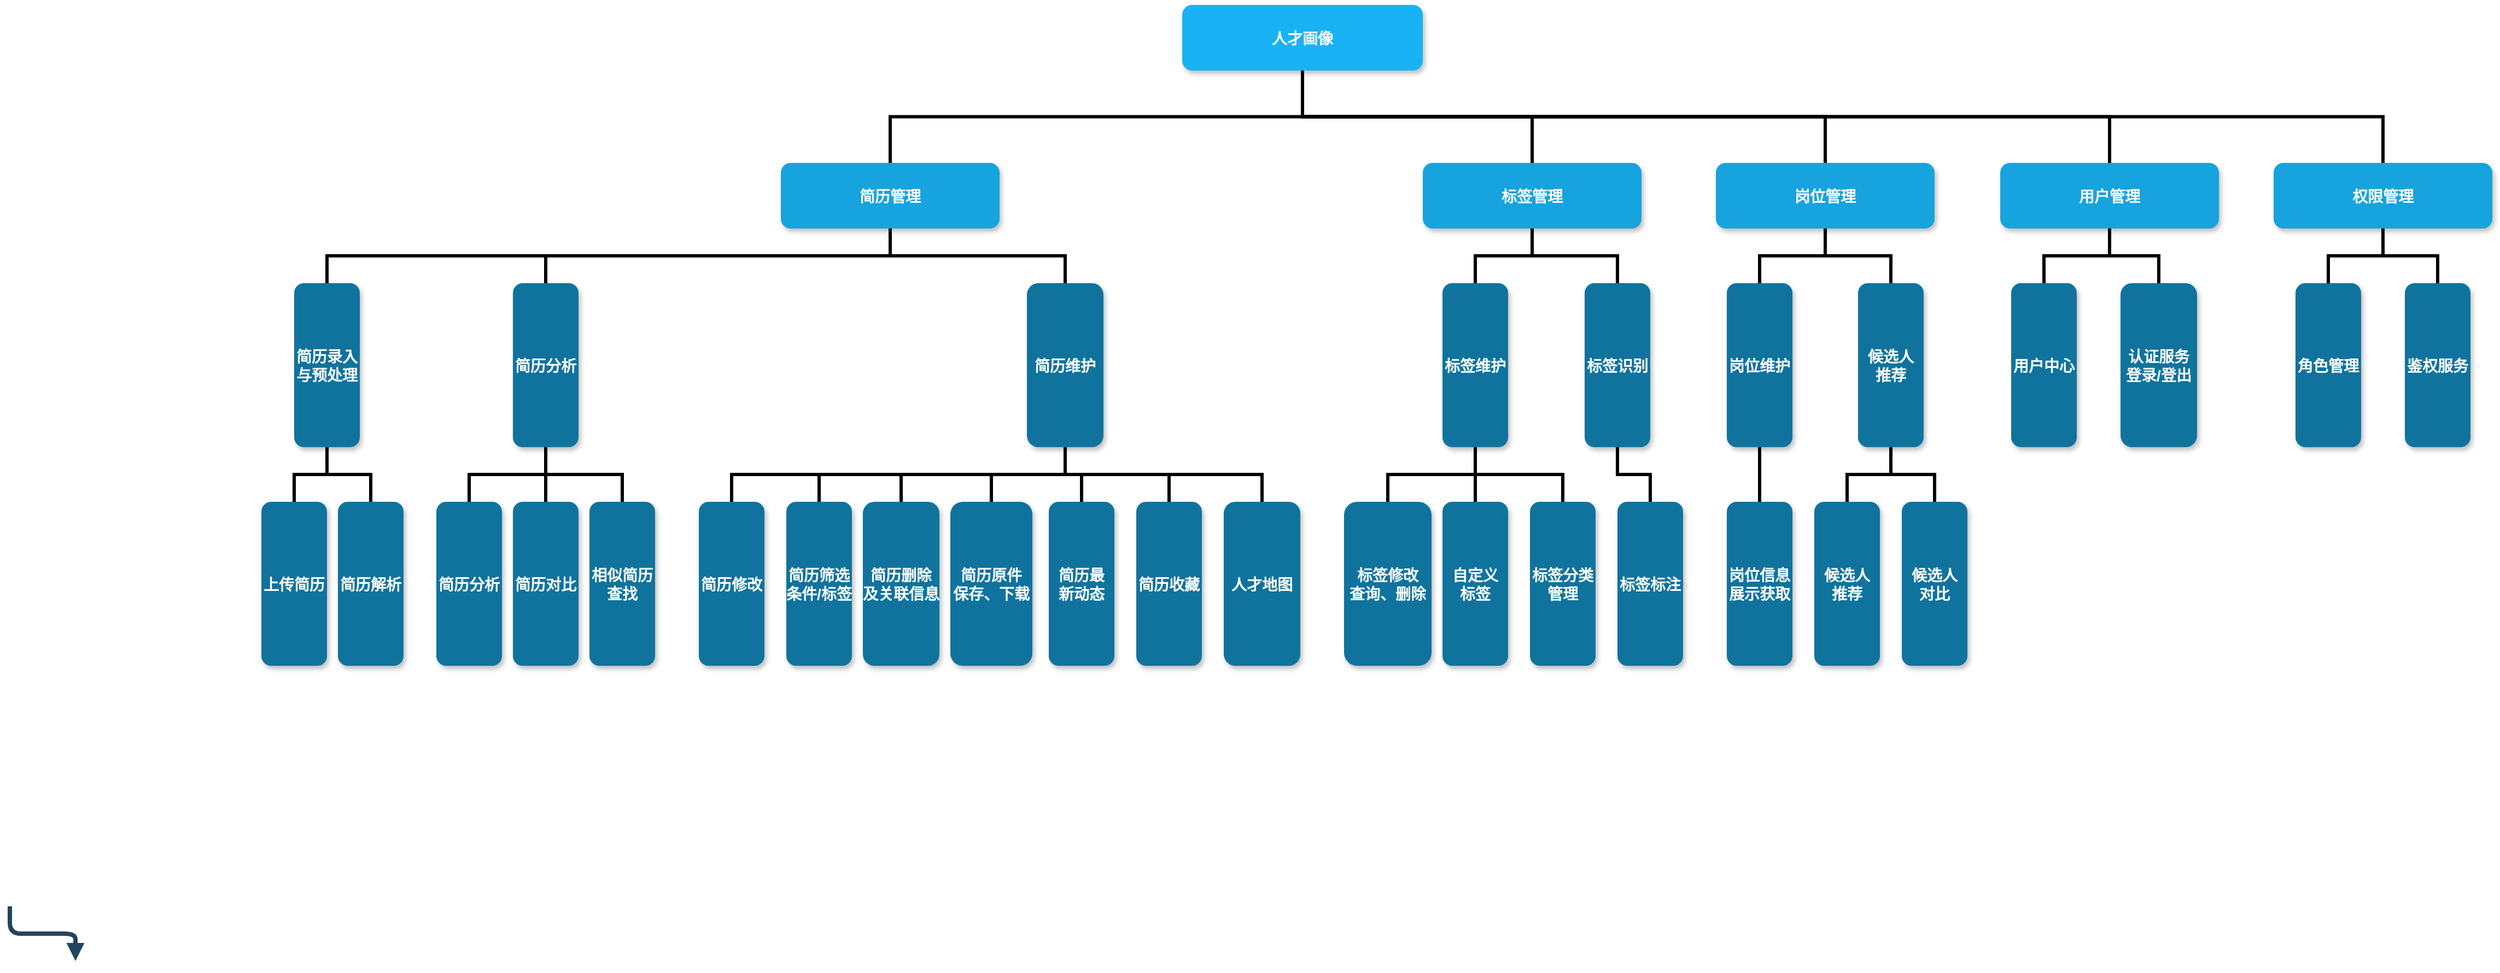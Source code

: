 <mxfile version="26.2.14">
  <diagram name="Page-1" id="97916047-d0de-89f5-080d-49f4d83e522f">
    <mxGraphModel dx="3583.5" dy="780" grid="1" gridSize="10" guides="1" tooltips="1" connect="1" arrows="0" fold="1" page="1" pageScale="1.5" pageWidth="1169" pageHeight="827" background="none" math="0" shadow="0">
      <root>
        <mxCell id="0" />
        <mxCell id="1" parent="0" />
        <mxCell id="3" value="人才画像" style="rounded=1;fillColor=#19B2F5;strokeColor=none;shadow=1;gradientColor=none;fontStyle=1;fontColor=#FFFFFF;fontSize=14;" parent="1" vertex="1">
          <mxGeometry x="662" y="345.5" width="220" height="60" as="geometry" />
        </mxCell>
        <mxCell id="4" value="简历管理" style="rounded=1;fillColor=#17A3DE;strokeColor=none;shadow=1;gradientColor=none;fontStyle=1;fontColor=#FFFFFF;fontSize=14;" parent="1" vertex="1">
          <mxGeometry x="295" y="490" width="200" height="60" as="geometry" />
        </mxCell>
        <mxCell id="5" value="标签管理" style="rounded=1;fillColor=#17A3DE;strokeColor=none;shadow=1;gradientColor=none;fontStyle=1;fontColor=#FFFFFF;fontSize=14;" parent="1" vertex="1">
          <mxGeometry x="882" y="490" width="200" height="60" as="geometry" />
        </mxCell>
        <mxCell id="6" value="岗位管理" style="rounded=1;fillColor=#17A3DE;strokeColor=none;shadow=1;gradientColor=none;fontStyle=1;fontColor=#FFFFFF;fontSize=14;" parent="1" vertex="1">
          <mxGeometry x="1150" y="490" width="200" height="60" as="geometry" />
        </mxCell>
        <mxCell id="2qudW0k3BddcM0rPsx_g-57" value="简历录入&#xa;与预处理" style="rounded=1;fillColor=#10739E;strokeColor=none;shadow=1;gradientColor=none;fontStyle=1;fontColor=#FFFFFF;fontSize=14;" parent="1" vertex="1">
          <mxGeometry x="-150" y="600" width="60" height="150" as="geometry" />
        </mxCell>
        <mxCell id="2qudW0k3BddcM0rPsx_g-58" value="简历维护" style="rounded=1;fillColor=#10739E;strokeColor=none;shadow=1;gradientColor=none;fontStyle=1;fontColor=#FFFFFF;fontSize=14;" parent="1" vertex="1">
          <mxGeometry x="520" y="600" width="70" height="150" as="geometry" />
        </mxCell>
        <mxCell id="2qudW0k3BddcM0rPsx_g-59" value="简历分析" style="rounded=1;fillColor=#10739E;strokeColor=none;shadow=1;gradientColor=none;fontStyle=1;fontColor=#FFFFFF;fontSize=14;" parent="1" vertex="1">
          <mxGeometry x="50" y="600" width="60" height="150" as="geometry" />
        </mxCell>
        <mxCell id="2qudW0k3BddcM0rPsx_g-66" value="上传简历" style="rounded=1;fillColor=#10739E;strokeColor=none;shadow=1;gradientColor=none;fontStyle=1;fontColor=#FFFFFF;fontSize=14;" parent="1" vertex="1">
          <mxGeometry x="-180" y="800" width="60" height="150" as="geometry" />
        </mxCell>
        <mxCell id="2qudW0k3BddcM0rPsx_g-71" value="简历解析" style="rounded=1;fillColor=#10739E;strokeColor=none;shadow=1;gradientColor=none;fontStyle=1;fontColor=#FFFFFF;fontSize=14;" parent="1" vertex="1">
          <mxGeometry x="-110" y="800" width="60" height="150" as="geometry" />
        </mxCell>
        <mxCell id="2qudW0k3BddcM0rPsx_g-74" value="简历修改" style="rounded=1;fillColor=#10739E;strokeColor=none;shadow=1;gradientColor=none;fontStyle=1;fontColor=#FFFFFF;fontSize=14;" parent="1" vertex="1">
          <mxGeometry x="220" y="800" width="60" height="150" as="geometry" />
        </mxCell>
        <mxCell id="2qudW0k3BddcM0rPsx_g-75" value="简历原件&#xa;保存、下载" style="rounded=1;fillColor=#10739E;strokeColor=none;shadow=1;gradientColor=none;fontStyle=1;fontColor=#FFFFFF;fontSize=14;" parent="1" vertex="1">
          <mxGeometry x="450" y="800" width="75" height="150" as="geometry" />
        </mxCell>
        <mxCell id="2qudW0k3BddcM0rPsx_g-76" value="简历分析" style="rounded=1;fillColor=#10739E;strokeColor=none;shadow=1;gradientColor=none;fontStyle=1;fontColor=#FFFFFF;fontSize=14;" parent="1" vertex="1">
          <mxGeometry x="-20" y="800" width="60" height="150" as="geometry" />
        </mxCell>
        <mxCell id="2qudW0k3BddcM0rPsx_g-77" value="简历对比" style="rounded=1;fillColor=#10739E;strokeColor=none;shadow=1;gradientColor=none;fontStyle=1;fontColor=#FFFFFF;fontSize=14;" parent="1" vertex="1">
          <mxGeometry x="50" y="800" width="60" height="150" as="geometry" />
        </mxCell>
        <mxCell id="2qudW0k3BddcM0rPsx_g-78" value="相似简历&#xa;查找" style="rounded=1;fillColor=#10739E;strokeColor=none;shadow=1;gradientColor=none;fontStyle=1;fontColor=#FFFFFF;fontSize=14;" parent="1" vertex="1">
          <mxGeometry x="120" y="800" width="60" height="150" as="geometry" />
        </mxCell>
        <mxCell id="2qudW0k3BddcM0rPsx_g-79" value="简历最&#xa;新动态" style="rounded=1;fillColor=#10739E;strokeColor=none;shadow=1;gradientColor=none;fontStyle=1;fontColor=#FFFFFF;fontSize=14;" parent="1" vertex="1">
          <mxGeometry x="540" y="800" width="60" height="150" as="geometry" />
        </mxCell>
        <mxCell id="2qudW0k3BddcM0rPsx_g-80" value="标签维护" style="rounded=1;fillColor=#10739E;strokeColor=none;shadow=1;gradientColor=none;fontStyle=1;fontColor=#FFFFFF;fontSize=14;" parent="1" vertex="1">
          <mxGeometry x="900" y="600" width="60" height="150" as="geometry" />
        </mxCell>
        <mxCell id="2qudW0k3BddcM0rPsx_g-81" value="标签识别" style="rounded=1;fillColor=#10739E;strokeColor=none;shadow=1;gradientColor=none;fontStyle=1;fontColor=#FFFFFF;fontSize=14;" parent="1" vertex="1">
          <mxGeometry x="1030" y="600" width="60" height="150" as="geometry" />
        </mxCell>
        <mxCell id="rfwXSd8R2K4kUe_TDnKy-32" value="标签修改&#xa;查询、删除" style="rounded=1;fillColor=#10739E;strokeColor=none;shadow=1;gradientColor=none;fontStyle=1;fontColor=#FFFFFF;fontSize=14;" parent="1" vertex="1">
          <mxGeometry x="810" y="800" width="80" height="150" as="geometry" />
        </mxCell>
        <mxCell id="DPMBzTdwvEPGe0tXg3xc-124" style="edgeStyle=orthogonalEdgeStyle;rounded=0;orthogonalLoop=1;jettySize=auto;html=1;exitX=0.5;exitY=0;exitDx=0;exitDy=0;entryX=0.5;entryY=1;entryDx=0;entryDy=0;endArrow=none;startFill=0;strokeWidth=3;" parent="1" source="rfwXSd8R2K4kUe_TDnKy-33" target="2qudW0k3BddcM0rPsx_g-80" edge="1">
          <mxGeometry relative="1" as="geometry" />
        </mxCell>
        <mxCell id="rfwXSd8R2K4kUe_TDnKy-33" value="标签分类&#xa;管理" style="rounded=1;fillColor=#10739E;strokeColor=none;shadow=1;gradientColor=none;fontStyle=1;fontColor=#FFFFFF;fontSize=14;" parent="1" vertex="1">
          <mxGeometry x="980" y="800" width="60" height="150" as="geometry" />
        </mxCell>
        <mxCell id="rfwXSd8R2K4kUe_TDnKy-34" value="自定义&#xa;标签" style="rounded=1;fillColor=#10739E;strokeColor=none;shadow=1;gradientColor=none;fontStyle=1;fontColor=#FFFFFF;fontSize=14;" parent="1" vertex="1">
          <mxGeometry x="900" y="800" width="60" height="150" as="geometry" />
        </mxCell>
        <mxCell id="DPMBzTdwvEPGe0tXg3xc-125" style="edgeStyle=orthogonalEdgeStyle;rounded=0;orthogonalLoop=1;jettySize=auto;html=1;exitX=0.5;exitY=0;exitDx=0;exitDy=0;entryX=0.5;entryY=1;entryDx=0;entryDy=0;endArrow=none;startFill=0;strokeWidth=3;" parent="1" source="rfwXSd8R2K4kUe_TDnKy-35" target="2qudW0k3BddcM0rPsx_g-81" edge="1">
          <mxGeometry relative="1" as="geometry" />
        </mxCell>
        <mxCell id="rfwXSd8R2K4kUe_TDnKy-35" value="标签标注" style="rounded=1;fillColor=#10739E;strokeColor=none;shadow=1;gradientColor=none;fontStyle=1;fontColor=#FFFFFF;fontSize=14;" parent="1" vertex="1">
          <mxGeometry x="1060" y="800" width="60" height="150" as="geometry" />
        </mxCell>
        <mxCell id="rfwXSd8R2K4kUe_TDnKy-36" value="岗位维护" style="rounded=1;fillColor=#10739E;strokeColor=none;shadow=1;gradientColor=none;fontStyle=1;fontColor=#FFFFFF;fontSize=14;" parent="1" vertex="1">
          <mxGeometry x="1160" y="600" width="60" height="150" as="geometry" />
        </mxCell>
        <mxCell id="DPMBzTdwvEPGe0tXg3xc-79" style="edgeStyle=orthogonalEdgeStyle;rounded=0;orthogonalLoop=1;jettySize=auto;html=1;exitX=0.5;exitY=0;exitDx=0;exitDy=0;entryX=0.5;entryY=1;entryDx=0;entryDy=0;strokeColor=default;endArrow=none;startFill=0;strokeWidth=3;" parent="1" source="rfwXSd8R2K4kUe_TDnKy-37" target="6" edge="1">
          <mxGeometry relative="1" as="geometry" />
        </mxCell>
        <mxCell id="rfwXSd8R2K4kUe_TDnKy-37" value="候选人&#xa;推荐" style="rounded=1;fillColor=#10739E;strokeColor=none;shadow=1;gradientColor=none;fontStyle=1;fontColor=#FFFFFF;fontSize=14;" parent="1" vertex="1">
          <mxGeometry x="1280" y="600" width="60" height="150" as="geometry" />
        </mxCell>
        <mxCell id="rfwXSd8R2K4kUe_TDnKy-38" value="岗位信息&#xa;展示获取" style="rounded=1;fillColor=#10739E;strokeColor=none;shadow=1;gradientColor=none;fontStyle=1;fontColor=#FFFFFF;fontSize=14;" parent="1" vertex="1">
          <mxGeometry x="1160" y="800" width="60" height="150" as="geometry" />
        </mxCell>
        <mxCell id="rfwXSd8R2K4kUe_TDnKy-39" value="候选人&#xa;推荐" style="rounded=1;fillColor=#10739E;strokeColor=none;shadow=1;gradientColor=none;fontStyle=1;fontColor=#FFFFFF;fontSize=14;" parent="1" vertex="1">
          <mxGeometry x="1240" y="800" width="60" height="150" as="geometry" />
        </mxCell>
        <mxCell id="rfwXSd8R2K4kUe_TDnKy-41" value="简历收藏" style="rounded=1;fillColor=#10739E;strokeColor=none;shadow=1;gradientColor=none;fontStyle=1;fontColor=#FFFFFF;fontSize=14;" parent="1" vertex="1">
          <mxGeometry x="620" y="800" width="60" height="150" as="geometry" />
        </mxCell>
        <mxCell id="14uKI-w8L33Bqb326WSC-32" value="简历筛选&#xa;条件/标签" style="rounded=1;fillColor=#10739E;strokeColor=none;shadow=1;gradientColor=none;fontStyle=1;fontColor=#FFFFFF;fontSize=14;" parent="1" vertex="1">
          <mxGeometry x="300" y="800" width="60" height="150" as="geometry" />
        </mxCell>
        <mxCell id="14uKI-w8L33Bqb326WSC-33" value="简历删除&#xa;及关联信息" style="rounded=1;fillColor=#10739E;strokeColor=none;shadow=1;gradientColor=none;fontStyle=1;fontColor=#FFFFFF;fontSize=14;" parent="1" vertex="1">
          <mxGeometry x="370" y="800" width="70" height="150" as="geometry" />
        </mxCell>
        <mxCell id="14uKI-w8L33Bqb326WSC-36" value="候选人&#xa;对比" style="rounded=1;fillColor=#10739E;strokeColor=none;shadow=1;gradientColor=none;fontStyle=1;fontColor=#FFFFFF;fontSize=14;" parent="1" vertex="1">
          <mxGeometry x="1320" y="800" width="60" height="150" as="geometry" />
        </mxCell>
        <mxCell id="14uKI-w8L33Bqb326WSC-37" value="人才地图" style="rounded=1;fillColor=#10739E;strokeColor=none;shadow=1;gradientColor=none;fontStyle=1;fontColor=#FFFFFF;fontSize=14;" parent="1" vertex="1">
          <mxGeometry x="700" y="800" width="70" height="150" as="geometry" />
        </mxCell>
        <mxCell id="DPMBzTdwvEPGe0tXg3xc-32" value="用户管理" style="rounded=1;fillColor=#17A3DE;strokeColor=none;shadow=1;gradientColor=none;fontStyle=1;fontColor=#FFFFFF;fontSize=14;" parent="1" vertex="1">
          <mxGeometry x="1410" y="490" width="200" height="60" as="geometry" />
        </mxCell>
        <mxCell id="DPMBzTdwvEPGe0tXg3xc-33" value="权限管理" style="rounded=1;fillColor=#17A3DE;strokeColor=none;shadow=1;gradientColor=none;fontStyle=1;fontColor=#FFFFFF;fontSize=14;" parent="1" vertex="1">
          <mxGeometry x="1660" y="490" width="200" height="60" as="geometry" />
        </mxCell>
        <mxCell id="DPMBzTdwvEPGe0tXg3xc-34" value="用户中心" style="rounded=1;fillColor=#10739E;strokeColor=none;shadow=1;gradientColor=none;fontStyle=1;fontColor=#FFFFFF;fontSize=14;" parent="1" vertex="1">
          <mxGeometry x="1420" y="600" width="60" height="150" as="geometry" />
        </mxCell>
        <mxCell id="DPMBzTdwvEPGe0tXg3xc-35" value="认证服务&#xa;登录/登出" style="rounded=1;fillColor=#10739E;strokeColor=none;shadow=1;gradientColor=none;fontStyle=1;fontColor=#FFFFFF;fontSize=14;" parent="1" vertex="1">
          <mxGeometry x="1520" y="600" width="70" height="150" as="geometry" />
        </mxCell>
        <mxCell id="DPMBzTdwvEPGe0tXg3xc-36" value="角色管理" style="rounded=1;fillColor=#10739E;strokeColor=none;shadow=1;gradientColor=none;fontStyle=1;fontColor=#FFFFFF;fontSize=14;" parent="1" vertex="1">
          <mxGeometry x="1680" y="600" width="60" height="150" as="geometry" />
        </mxCell>
        <mxCell id="DPMBzTdwvEPGe0tXg3xc-37" value="鉴权服务" style="rounded=1;fillColor=#10739E;strokeColor=none;shadow=1;gradientColor=none;fontStyle=1;fontColor=#FFFFFF;fontSize=14;" parent="1" vertex="1">
          <mxGeometry x="1780" y="600" width="60" height="150" as="geometry" />
        </mxCell>
        <mxCell id="DPMBzTdwvEPGe0tXg3xc-54" value="" style="edgeStyle=elbowEdgeStyle;elbow=vertical;strokeWidth=4;endArrow=block;endFill=1;fontStyle=1;strokeColor=#23445D;entryX=0.5;entryY=0;entryDx=0;entryDy=0;exitX=0.5;exitY=1;exitDx=0;exitDy=0;" parent="1" edge="1">
          <mxGeometry x="62" y="195.5" width="100" height="100" as="geometry">
            <mxPoint x="-410" y="1170" as="sourcePoint" />
            <mxPoint x="-350" y="1220" as="targetPoint" />
          </mxGeometry>
        </mxCell>
        <mxCell id="DPMBzTdwvEPGe0tXg3xc-91" style="edgeStyle=orthogonalEdgeStyle;rounded=0;orthogonalLoop=1;jettySize=auto;html=1;exitX=0.5;exitY=0;exitDx=0;exitDy=0;strokeColor=default;endArrow=none;startFill=0;strokeWidth=3;entryX=0.5;entryY=1;entryDx=0;entryDy=0;" parent="1" source="4" target="3" edge="1">
          <mxGeometry relative="1" as="geometry">
            <mxPoint x="1330" y="320" as="sourcePoint" />
            <mxPoint x="1110" y="330" as="targetPoint" />
          </mxGeometry>
        </mxCell>
        <mxCell id="DPMBzTdwvEPGe0tXg3xc-92" style="edgeStyle=orthogonalEdgeStyle;rounded=0;orthogonalLoop=1;jettySize=auto;html=1;exitX=0.5;exitY=0;exitDx=0;exitDy=0;entryX=0.5;entryY=1;entryDx=0;entryDy=0;strokeColor=default;endArrow=none;startFill=0;strokeWidth=3;" parent="1" source="rfwXSd8R2K4kUe_TDnKy-32" target="2qudW0k3BddcM0rPsx_g-80" edge="1">
          <mxGeometry relative="1" as="geometry">
            <mxPoint x="880" y="710" as="sourcePoint" />
            <mxPoint x="820" y="660" as="targetPoint" />
          </mxGeometry>
        </mxCell>
        <mxCell id="DPMBzTdwvEPGe0tXg3xc-93" style="edgeStyle=orthogonalEdgeStyle;rounded=0;orthogonalLoop=1;jettySize=auto;html=1;exitX=0.5;exitY=0;exitDx=0;exitDy=0;strokeColor=default;endArrow=none;startFill=0;strokeWidth=3;" parent="1" source="2qudW0k3BddcM0rPsx_g-66" target="2qudW0k3BddcM0rPsx_g-57" edge="1">
          <mxGeometry relative="1" as="geometry">
            <mxPoint x="-170" y="749.5" as="sourcePoint" />
            <mxPoint x="-230" y="699.5" as="targetPoint" />
          </mxGeometry>
        </mxCell>
        <mxCell id="DPMBzTdwvEPGe0tXg3xc-94" style="edgeStyle=orthogonalEdgeStyle;rounded=0;orthogonalLoop=1;jettySize=auto;html=1;exitX=0.5;exitY=0;exitDx=0;exitDy=0;strokeColor=default;endArrow=none;startFill=0;strokeWidth=3;entryX=0.5;entryY=1;entryDx=0;entryDy=0;" parent="1" source="5" target="3" edge="1">
          <mxGeometry relative="1" as="geometry">
            <mxPoint x="405" y="500" as="sourcePoint" />
            <mxPoint x="782" y="416" as="targetPoint" />
          </mxGeometry>
        </mxCell>
        <mxCell id="DPMBzTdwvEPGe0tXg3xc-95" style="edgeStyle=orthogonalEdgeStyle;rounded=0;orthogonalLoop=1;jettySize=auto;html=1;exitX=0.5;exitY=0;exitDx=0;exitDy=0;strokeColor=default;endArrow=none;startFill=0;strokeWidth=3;entryX=0.5;entryY=1;entryDx=0;entryDy=0;" parent="1" source="6" target="3" edge="1">
          <mxGeometry relative="1" as="geometry">
            <mxPoint x="415" y="510" as="sourcePoint" />
            <mxPoint x="792" y="426" as="targetPoint" />
          </mxGeometry>
        </mxCell>
        <mxCell id="DPMBzTdwvEPGe0tXg3xc-96" style="edgeStyle=orthogonalEdgeStyle;rounded=0;orthogonalLoop=1;jettySize=auto;html=1;exitX=0.5;exitY=0;exitDx=0;exitDy=0;strokeColor=default;endArrow=none;startFill=0;strokeWidth=3;entryX=0.5;entryY=1;entryDx=0;entryDy=0;" parent="1" source="DPMBzTdwvEPGe0tXg3xc-32" target="3" edge="1">
          <mxGeometry relative="1" as="geometry">
            <mxPoint x="1260" y="500" as="sourcePoint" />
            <mxPoint x="782" y="416" as="targetPoint" />
          </mxGeometry>
        </mxCell>
        <mxCell id="DPMBzTdwvEPGe0tXg3xc-97" style="edgeStyle=orthogonalEdgeStyle;rounded=0;orthogonalLoop=1;jettySize=auto;html=1;exitX=0.5;exitY=0;exitDx=0;exitDy=0;strokeColor=default;endArrow=none;startFill=0;strokeWidth=3;entryX=0.5;entryY=1;entryDx=0;entryDy=0;" parent="1" source="DPMBzTdwvEPGe0tXg3xc-33" target="3" edge="1">
          <mxGeometry relative="1" as="geometry">
            <mxPoint x="1520" y="500" as="sourcePoint" />
            <mxPoint x="782" y="416" as="targetPoint" />
          </mxGeometry>
        </mxCell>
        <mxCell id="DPMBzTdwvEPGe0tXg3xc-100" style="edgeStyle=orthogonalEdgeStyle;rounded=0;orthogonalLoop=1;jettySize=auto;html=1;exitX=0.5;exitY=0;exitDx=0;exitDy=0;strokeColor=default;endArrow=none;startFill=0;strokeWidth=3;entryX=0.5;entryY=1;entryDx=0;entryDy=0;" parent="1" source="2qudW0k3BddcM0rPsx_g-57" target="4" edge="1">
          <mxGeometry relative="1" as="geometry">
            <mxPoint x="405" y="500" as="sourcePoint" />
            <mxPoint x="782" y="416" as="targetPoint" />
          </mxGeometry>
        </mxCell>
        <mxCell id="DPMBzTdwvEPGe0tXg3xc-102" style="edgeStyle=orthogonalEdgeStyle;rounded=0;orthogonalLoop=1;jettySize=auto;html=1;exitX=0.5;exitY=0;exitDx=0;exitDy=0;strokeColor=default;endArrow=none;startFill=0;strokeWidth=3;entryX=0.5;entryY=1;entryDx=0;entryDy=0;" parent="1" source="2qudW0k3BddcM0rPsx_g-59" target="4" edge="1">
          <mxGeometry relative="1" as="geometry">
            <mxPoint x="-110" y="610" as="sourcePoint" />
            <mxPoint x="405" y="560" as="targetPoint" />
          </mxGeometry>
        </mxCell>
        <mxCell id="DPMBzTdwvEPGe0tXg3xc-103" style="edgeStyle=orthogonalEdgeStyle;rounded=0;orthogonalLoop=1;jettySize=auto;html=1;exitX=0.5;exitY=0;exitDx=0;exitDy=0;strokeColor=default;endArrow=none;startFill=0;strokeWidth=3;entryX=0.5;entryY=1;entryDx=0;entryDy=0;" parent="1" source="2qudW0k3BddcM0rPsx_g-58" target="4" edge="1">
          <mxGeometry relative="1" as="geometry">
            <mxPoint x="-100" y="620" as="sourcePoint" />
            <mxPoint x="390" y="550" as="targetPoint" />
          </mxGeometry>
        </mxCell>
        <mxCell id="DPMBzTdwvEPGe0tXg3xc-104" style="edgeStyle=orthogonalEdgeStyle;rounded=0;orthogonalLoop=1;jettySize=auto;html=1;exitX=0.5;exitY=0;exitDx=0;exitDy=0;entryX=0.5;entryY=1;entryDx=0;entryDy=0;strokeColor=default;endArrow=none;startFill=0;strokeWidth=3;" parent="1" source="rfwXSd8R2K4kUe_TDnKy-36" target="6" edge="1">
          <mxGeometry relative="1" as="geometry">
            <mxPoint x="1320" y="610" as="sourcePoint" />
            <mxPoint x="1260" y="560" as="targetPoint" />
          </mxGeometry>
        </mxCell>
        <mxCell id="DPMBzTdwvEPGe0tXg3xc-105" style="edgeStyle=orthogonalEdgeStyle;rounded=0;orthogonalLoop=1;jettySize=auto;html=1;entryX=0.5;entryY=1;entryDx=0;entryDy=0;strokeColor=default;endArrow=none;startFill=0;strokeWidth=3;" parent="1" source="2qudW0k3BddcM0rPsx_g-80" target="5" edge="1">
          <mxGeometry relative="1" as="geometry">
            <mxPoint x="1330" y="620" as="sourcePoint" />
            <mxPoint x="1270" y="570" as="targetPoint" />
          </mxGeometry>
        </mxCell>
        <mxCell id="DPMBzTdwvEPGe0tXg3xc-106" style="edgeStyle=orthogonalEdgeStyle;rounded=0;orthogonalLoop=1;jettySize=auto;html=1;entryX=0.5;entryY=1;entryDx=0;entryDy=0;strokeColor=default;endArrow=none;startFill=0;strokeWidth=3;exitX=0.5;exitY=0;exitDx=0;exitDy=0;" parent="1" source="2qudW0k3BddcM0rPsx_g-81" target="5" edge="1">
          <mxGeometry relative="1" as="geometry">
            <mxPoint x="940" y="610" as="sourcePoint" />
            <mxPoint x="992" y="560" as="targetPoint" />
          </mxGeometry>
        </mxCell>
        <mxCell id="DPMBzTdwvEPGe0tXg3xc-107" style="edgeStyle=orthogonalEdgeStyle;rounded=0;orthogonalLoop=1;jettySize=auto;html=1;strokeColor=default;endArrow=none;startFill=0;strokeWidth=3;exitX=0.5;exitY=0;exitDx=0;exitDy=0;" parent="1" source="DPMBzTdwvEPGe0tXg3xc-34" target="DPMBzTdwvEPGe0tXg3xc-32" edge="1">
          <mxGeometry relative="1" as="geometry">
            <mxPoint x="950" y="620" as="sourcePoint" />
            <mxPoint x="1002" y="570" as="targetPoint" />
          </mxGeometry>
        </mxCell>
        <mxCell id="DPMBzTdwvEPGe0tXg3xc-108" style="edgeStyle=orthogonalEdgeStyle;rounded=0;orthogonalLoop=1;jettySize=auto;html=1;strokeColor=default;endArrow=none;startFill=0;strokeWidth=3;exitX=0.5;exitY=0;exitDx=0;exitDy=0;entryX=0.5;entryY=1;entryDx=0;entryDy=0;" parent="1" source="DPMBzTdwvEPGe0tXg3xc-35" target="DPMBzTdwvEPGe0tXg3xc-32" edge="1">
          <mxGeometry relative="1" as="geometry">
            <mxPoint x="1460" y="610" as="sourcePoint" />
            <mxPoint x="1520" y="560" as="targetPoint" />
          </mxGeometry>
        </mxCell>
        <mxCell id="DPMBzTdwvEPGe0tXg3xc-109" style="edgeStyle=orthogonalEdgeStyle;rounded=0;orthogonalLoop=1;jettySize=auto;html=1;strokeColor=default;endArrow=none;startFill=0;strokeWidth=3;exitX=0.5;exitY=0;exitDx=0;exitDy=0;entryX=0.5;entryY=1;entryDx=0;entryDy=0;" parent="1" source="DPMBzTdwvEPGe0tXg3xc-36" target="DPMBzTdwvEPGe0tXg3xc-33" edge="1">
          <mxGeometry relative="1" as="geometry">
            <mxPoint x="1470" y="620" as="sourcePoint" />
            <mxPoint x="1530" y="570" as="targetPoint" />
          </mxGeometry>
        </mxCell>
        <mxCell id="DPMBzTdwvEPGe0tXg3xc-110" style="edgeStyle=orthogonalEdgeStyle;rounded=0;orthogonalLoop=1;jettySize=auto;html=1;strokeColor=default;endArrow=none;startFill=0;strokeWidth=3;exitX=0.5;exitY=0;exitDx=0;exitDy=0;entryX=0.5;entryY=1;entryDx=0;entryDy=0;" parent="1" source="DPMBzTdwvEPGe0tXg3xc-37" target="DPMBzTdwvEPGe0tXg3xc-33" edge="1">
          <mxGeometry relative="1" as="geometry">
            <mxPoint x="1480" y="630" as="sourcePoint" />
            <mxPoint x="1540" y="580" as="targetPoint" />
          </mxGeometry>
        </mxCell>
        <mxCell id="DPMBzTdwvEPGe0tXg3xc-111" style="edgeStyle=orthogonalEdgeStyle;rounded=0;orthogonalLoop=1;jettySize=auto;html=1;exitX=0.5;exitY=0;exitDx=0;exitDy=0;strokeColor=default;endArrow=none;startFill=0;strokeWidth=3;entryX=0.5;entryY=1;entryDx=0;entryDy=0;" parent="1" source="2qudW0k3BddcM0rPsx_g-71" target="2qudW0k3BddcM0rPsx_g-57" edge="1">
          <mxGeometry relative="1" as="geometry">
            <mxPoint x="-140" y="810" as="sourcePoint" />
            <mxPoint x="-110" y="760" as="targetPoint" />
          </mxGeometry>
        </mxCell>
        <mxCell id="DPMBzTdwvEPGe0tXg3xc-112" style="edgeStyle=orthogonalEdgeStyle;rounded=0;orthogonalLoop=1;jettySize=auto;html=1;exitX=0.5;exitY=0;exitDx=0;exitDy=0;strokeColor=default;endArrow=none;startFill=0;strokeWidth=3;entryX=0.5;entryY=1;entryDx=0;entryDy=0;" parent="1" source="2qudW0k3BddcM0rPsx_g-76" target="2qudW0k3BddcM0rPsx_g-59" edge="1">
          <mxGeometry relative="1" as="geometry">
            <mxPoint x="-130" y="820" as="sourcePoint" />
            <mxPoint x="-100" y="770" as="targetPoint" />
          </mxGeometry>
        </mxCell>
        <mxCell id="DPMBzTdwvEPGe0tXg3xc-113" style="edgeStyle=orthogonalEdgeStyle;rounded=0;orthogonalLoop=1;jettySize=auto;html=1;exitX=0.5;exitY=0;exitDx=0;exitDy=0;strokeColor=default;endArrow=none;startFill=0;strokeWidth=3;entryX=0.5;entryY=1;entryDx=0;entryDy=0;" parent="1" source="2qudW0k3BddcM0rPsx_g-77" target="2qudW0k3BddcM0rPsx_g-59" edge="1">
          <mxGeometry relative="1" as="geometry">
            <mxPoint x="-120" y="830" as="sourcePoint" />
            <mxPoint x="-90" y="780" as="targetPoint" />
          </mxGeometry>
        </mxCell>
        <mxCell id="DPMBzTdwvEPGe0tXg3xc-114" style="edgeStyle=orthogonalEdgeStyle;rounded=0;orthogonalLoop=1;jettySize=auto;html=1;exitX=0.5;exitY=0;exitDx=0;exitDy=0;strokeColor=default;endArrow=none;startFill=0;strokeWidth=3;entryX=0.5;entryY=1;entryDx=0;entryDy=0;" parent="1" source="2qudW0k3BddcM0rPsx_g-78" target="2qudW0k3BddcM0rPsx_g-59" edge="1">
          <mxGeometry relative="1" as="geometry">
            <mxPoint x="-110" y="840" as="sourcePoint" />
            <mxPoint x="-80" y="790" as="targetPoint" />
          </mxGeometry>
        </mxCell>
        <mxCell id="DPMBzTdwvEPGe0tXg3xc-115" style="edgeStyle=orthogonalEdgeStyle;rounded=0;orthogonalLoop=1;jettySize=auto;html=1;exitX=0.5;exitY=0;exitDx=0;exitDy=0;strokeColor=default;endArrow=none;startFill=0;strokeWidth=3;" parent="1" source="2qudW0k3BddcM0rPsx_g-74" target="2qudW0k3BddcM0rPsx_g-58" edge="1">
          <mxGeometry relative="1" as="geometry">
            <mxPoint x="-100" y="850" as="sourcePoint" />
            <mxPoint x="-70" y="800" as="targetPoint" />
          </mxGeometry>
        </mxCell>
        <mxCell id="DPMBzTdwvEPGe0tXg3xc-117" style="edgeStyle=orthogonalEdgeStyle;rounded=0;orthogonalLoop=1;jettySize=auto;html=1;exitX=0.5;exitY=0;exitDx=0;exitDy=0;strokeColor=default;endArrow=none;startFill=0;strokeWidth=3;entryX=0.5;entryY=1;entryDx=0;entryDy=0;" parent="1" source="14uKI-w8L33Bqb326WSC-32" target="2qudW0k3BddcM0rPsx_g-58" edge="1">
          <mxGeometry relative="1" as="geometry">
            <mxPoint x="260" y="810" as="sourcePoint" />
            <mxPoint x="565" y="760" as="targetPoint" />
          </mxGeometry>
        </mxCell>
        <mxCell id="DPMBzTdwvEPGe0tXg3xc-118" style="edgeStyle=orthogonalEdgeStyle;rounded=0;orthogonalLoop=1;jettySize=auto;html=1;exitX=0.5;exitY=0;exitDx=0;exitDy=0;strokeColor=default;endArrow=none;startFill=0;strokeWidth=3;entryX=0.5;entryY=1;entryDx=0;entryDy=0;" parent="1" source="14uKI-w8L33Bqb326WSC-33" target="2qudW0k3BddcM0rPsx_g-58" edge="1">
          <mxGeometry relative="1" as="geometry">
            <mxPoint x="270" y="820" as="sourcePoint" />
            <mxPoint x="575" y="770" as="targetPoint" />
          </mxGeometry>
        </mxCell>
        <mxCell id="DPMBzTdwvEPGe0tXg3xc-119" style="edgeStyle=orthogonalEdgeStyle;rounded=0;orthogonalLoop=1;jettySize=auto;html=1;exitX=0.5;exitY=0;exitDx=0;exitDy=0;strokeColor=default;endArrow=none;startFill=0;strokeWidth=3;entryX=0.5;entryY=1;entryDx=0;entryDy=0;" parent="1" source="2qudW0k3BddcM0rPsx_g-75" target="2qudW0k3BddcM0rPsx_g-58" edge="1">
          <mxGeometry relative="1" as="geometry">
            <mxPoint x="415" y="810" as="sourcePoint" />
            <mxPoint x="565" y="760" as="targetPoint" />
          </mxGeometry>
        </mxCell>
        <mxCell id="DPMBzTdwvEPGe0tXg3xc-120" style="edgeStyle=orthogonalEdgeStyle;rounded=0;orthogonalLoop=1;jettySize=auto;html=1;exitX=0.5;exitY=0;exitDx=0;exitDy=0;strokeColor=default;endArrow=none;startFill=0;strokeWidth=3;entryX=0.5;entryY=1;entryDx=0;entryDy=0;" parent="1" source="2qudW0k3BddcM0rPsx_g-79" target="2qudW0k3BddcM0rPsx_g-58" edge="1">
          <mxGeometry relative="1" as="geometry">
            <mxPoint x="498" y="810" as="sourcePoint" />
            <mxPoint x="565" y="760" as="targetPoint" />
          </mxGeometry>
        </mxCell>
        <mxCell id="DPMBzTdwvEPGe0tXg3xc-121" style="edgeStyle=orthogonalEdgeStyle;rounded=0;orthogonalLoop=1;jettySize=auto;html=1;exitX=0.5;exitY=0;exitDx=0;exitDy=0;strokeColor=default;endArrow=none;startFill=0;strokeWidth=3;entryX=0.5;entryY=1;entryDx=0;entryDy=0;" parent="1" source="rfwXSd8R2K4kUe_TDnKy-41" target="2qudW0k3BddcM0rPsx_g-58" edge="1">
          <mxGeometry relative="1" as="geometry">
            <mxPoint x="580" y="810" as="sourcePoint" />
            <mxPoint x="565" y="760" as="targetPoint" />
          </mxGeometry>
        </mxCell>
        <mxCell id="DPMBzTdwvEPGe0tXg3xc-122" style="edgeStyle=orthogonalEdgeStyle;rounded=0;orthogonalLoop=1;jettySize=auto;html=1;exitX=0.5;exitY=0;exitDx=0;exitDy=0;strokeColor=default;endArrow=none;startFill=0;strokeWidth=3;entryX=0.5;entryY=1;entryDx=0;entryDy=0;" parent="1" source="14uKI-w8L33Bqb326WSC-37" target="2qudW0k3BddcM0rPsx_g-58" edge="1">
          <mxGeometry relative="1" as="geometry">
            <mxPoint x="590" y="820" as="sourcePoint" />
            <mxPoint x="575" y="770" as="targetPoint" />
          </mxGeometry>
        </mxCell>
        <mxCell id="DPMBzTdwvEPGe0tXg3xc-123" style="edgeStyle=orthogonalEdgeStyle;rounded=0;orthogonalLoop=1;jettySize=auto;html=1;exitX=0.5;exitY=0;exitDx=0;exitDy=0;strokeColor=default;endArrow=none;startFill=0;strokeWidth=3;" parent="1" source="rfwXSd8R2K4kUe_TDnKy-34" edge="1">
          <mxGeometry relative="1" as="geometry">
            <mxPoint x="860" y="810" as="sourcePoint" />
            <mxPoint x="930" y="750" as="targetPoint" />
          </mxGeometry>
        </mxCell>
        <mxCell id="DPMBzTdwvEPGe0tXg3xc-126" style="edgeStyle=orthogonalEdgeStyle;rounded=0;orthogonalLoop=1;jettySize=auto;html=1;entryX=0.5;entryY=1;entryDx=0;entryDy=0;strokeColor=default;endArrow=none;startFill=0;strokeWidth=3;exitX=0.5;exitY=0;exitDx=0;exitDy=0;" parent="1" source="rfwXSd8R2K4kUe_TDnKy-38" target="rfwXSd8R2K4kUe_TDnKy-36" edge="1">
          <mxGeometry relative="1" as="geometry">
            <mxPoint x="1280" y="790" as="sourcePoint" />
            <mxPoint x="1202" y="740" as="targetPoint" />
          </mxGeometry>
        </mxCell>
        <mxCell id="DPMBzTdwvEPGe0tXg3xc-127" style="edgeStyle=orthogonalEdgeStyle;rounded=0;orthogonalLoop=1;jettySize=auto;html=1;entryX=0.5;entryY=1;entryDx=0;entryDy=0;strokeColor=default;endArrow=none;startFill=0;strokeWidth=3;exitX=0.5;exitY=0;exitDx=0;exitDy=0;" parent="1" source="rfwXSd8R2K4kUe_TDnKy-39" target="rfwXSd8R2K4kUe_TDnKy-37" edge="1">
          <mxGeometry relative="1" as="geometry">
            <mxPoint x="1200" y="810" as="sourcePoint" />
            <mxPoint x="1200" y="760" as="targetPoint" />
          </mxGeometry>
        </mxCell>
        <mxCell id="DPMBzTdwvEPGe0tXg3xc-128" style="edgeStyle=orthogonalEdgeStyle;rounded=0;orthogonalLoop=1;jettySize=auto;html=1;entryX=0.5;entryY=1;entryDx=0;entryDy=0;strokeColor=default;endArrow=none;startFill=0;strokeWidth=3;exitX=0.5;exitY=0;exitDx=0;exitDy=0;" parent="1" source="14uKI-w8L33Bqb326WSC-36" target="rfwXSd8R2K4kUe_TDnKy-37" edge="1">
          <mxGeometry relative="1" as="geometry">
            <mxPoint x="1210" y="820" as="sourcePoint" />
            <mxPoint x="1210" y="770" as="targetPoint" />
          </mxGeometry>
        </mxCell>
      </root>
    </mxGraphModel>
  </diagram>
</mxfile>
